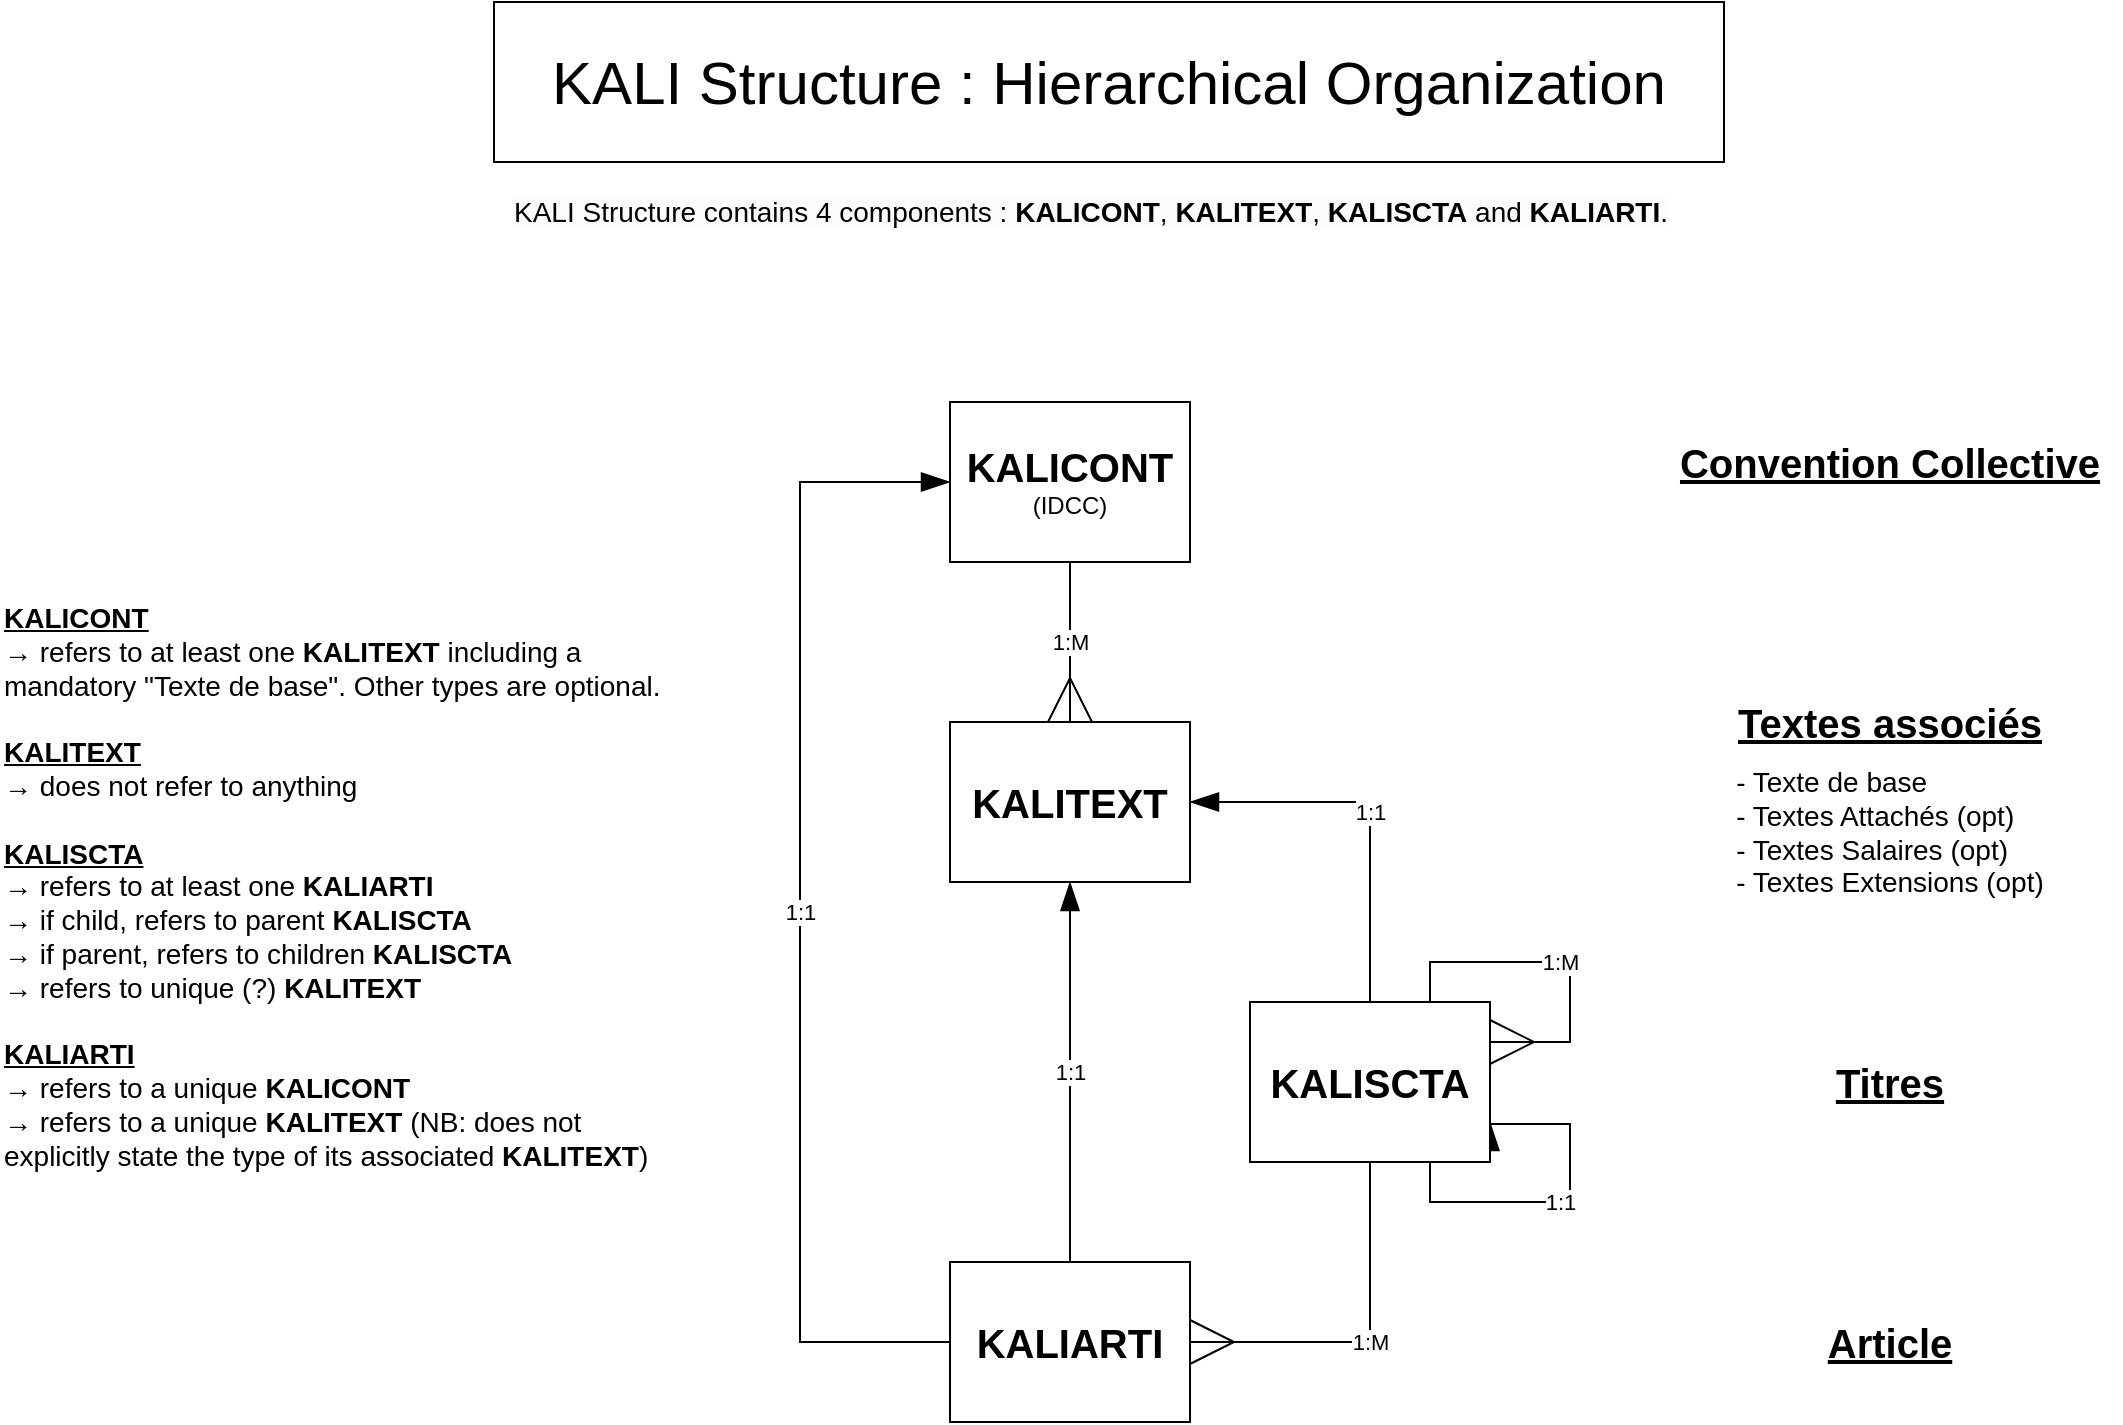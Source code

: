 <mxfile version="26.1.1">
  <diagram name="Page-1" id="x6WCMQ3A-0UnCoul7Sup">
    <mxGraphModel dx="1716" dy="1264" grid="1" gridSize="10" guides="1" tooltips="1" connect="1" arrows="1" fold="1" page="1" pageScale="1" pageWidth="1169" pageHeight="827" math="0" shadow="0">
      <root>
        <mxCell id="0" />
        <mxCell id="1" parent="0" />
        <mxCell id="DG9RBlHQnsFQE6wTLfxC-10" value="1:1" style="edgeStyle=orthogonalEdgeStyle;rounded=0;orthogonalLoop=1;jettySize=auto;html=1;entryX=0.5;entryY=1;entryDx=0;entryDy=0;endSize=12;endArrow=blockThin;endFill=1;" edge="1" parent="1" source="znOTe2cEVeG6_46OxFQ5-1" target="znOTe2cEVeG6_46OxFQ5-2">
          <mxGeometry relative="1" as="geometry">
            <mxPoint as="offset" />
          </mxGeometry>
        </mxCell>
        <mxCell id="DG9RBlHQnsFQE6wTLfxC-30" value="1:1" style="edgeStyle=orthogonalEdgeStyle;rounded=0;orthogonalLoop=1;jettySize=auto;html=1;exitX=0;exitY=0.5;exitDx=0;exitDy=0;entryX=0;entryY=0.5;entryDx=0;entryDy=0;endArrow=blockThin;endFill=1;endSize=12;" edge="1" parent="1" source="znOTe2cEVeG6_46OxFQ5-1" target="znOTe2cEVeG6_46OxFQ5-3">
          <mxGeometry relative="1" as="geometry">
            <Array as="points">
              <mxPoint x="440" y="710" />
              <mxPoint x="440" y="280" />
            </Array>
          </mxGeometry>
        </mxCell>
        <mxCell id="znOTe2cEVeG6_46OxFQ5-1" value="&lt;b&gt;&lt;font style=&quot;font-size: 20px;&quot;&gt;KALIARTI&lt;/font&gt;&lt;/b&gt;" style="rounded=0;whiteSpace=wrap;html=1;" parent="1" vertex="1">
          <mxGeometry x="515.01" y="670" width="120" height="80" as="geometry" />
        </mxCell>
        <mxCell id="znOTe2cEVeG6_46OxFQ5-2" value="&lt;b&gt;&lt;font style=&quot;font-size: 20px;&quot;&gt;KALITEXT&lt;/font&gt;&lt;/b&gt;" style="rounded=0;whiteSpace=wrap;html=1;align=center;" parent="1" vertex="1">
          <mxGeometry x="515" y="400" width="120.01" height="80" as="geometry" />
        </mxCell>
        <mxCell id="DG9RBlHQnsFQE6wTLfxC-15" value="1:M" style="edgeStyle=orthogonalEdgeStyle;rounded=0;orthogonalLoop=1;jettySize=auto;html=1;entryX=0.5;entryY=0;entryDx=0;entryDy=0;endArrow=ERmany;endFill=0;endSize=20;" edge="1" parent="1" source="znOTe2cEVeG6_46OxFQ5-3" target="znOTe2cEVeG6_46OxFQ5-2">
          <mxGeometry relative="1" as="geometry" />
        </mxCell>
        <mxCell id="znOTe2cEVeG6_46OxFQ5-3" value="&lt;b&gt;&lt;font style=&quot;font-size: 20px;&quot;&gt;KALICONT&lt;/font&gt;&lt;/b&gt;&lt;div&gt;(IDCC)&lt;/div&gt;" style="rounded=0;whiteSpace=wrap;html=1;" parent="1" vertex="1">
          <mxGeometry x="515" y="240" width="120" height="80" as="geometry" />
        </mxCell>
        <mxCell id="DG9RBlHQnsFQE6wTLfxC-20" value="Convention Collective" style="text;html=1;align=center;verticalAlign=middle;whiteSpace=wrap;rounded=0;fontSize=20;fontStyle=5" vertex="1" parent="1">
          <mxGeometry x="870.08" y="240" width="230" height="60" as="geometry" />
        </mxCell>
        <mxCell id="DG9RBlHQnsFQE6wTLfxC-21" value="Article" style="text;html=1;align=center;verticalAlign=middle;whiteSpace=wrap;rounded=0;fontSize=20;fontStyle=5" vertex="1" parent="1">
          <mxGeometry x="870.08" y="680" width="230" height="60" as="geometry" />
        </mxCell>
        <mxCell id="DG9RBlHQnsFQE6wTLfxC-22" value="Textes associés" style="text;html=1;align=center;verticalAlign=middle;whiteSpace=wrap;rounded=0;fontSize=20;fontStyle=5" vertex="1" parent="1">
          <mxGeometry x="870.08" y="370" width="230" height="60" as="geometry" />
        </mxCell>
        <mxCell id="DG9RBlHQnsFQE6wTLfxC-23" value="KALI Structure : Hierarchical Organization" style="text;html=1;align=center;verticalAlign=middle;whiteSpace=wrap;rounded=0;fontSize=30;strokeColor=default;" vertex="1" parent="1">
          <mxGeometry x="287" y="40" width="615" height="80" as="geometry" />
        </mxCell>
        <mxCell id="DG9RBlHQnsFQE6wTLfxC-26" value="&lt;div style=&quot;text-align: left;&quot;&gt;- Texte de base&lt;/div&gt;&lt;div style=&quot;text-align: left;&quot;&gt;- Textes Attachés (opt)&lt;/div&gt;&lt;div style=&quot;text-align: left;&quot;&gt;- Textes Salaires&lt;span style=&quot;background-color: transparent; color: light-dark(rgb(0, 0, 0), rgb(255, 255, 255));&quot;&gt;&amp;nbsp;&lt;/span&gt;&lt;span style=&quot;background-color: transparent; color: light-dark(rgb(0, 0, 0), rgb(255, 255, 255));&quot;&gt;(opt)&lt;/span&gt;&lt;/div&gt;&lt;div style=&quot;text-align: left;&quot;&gt;- Textes Extensions&lt;span style=&quot;background-color: transparent; color: light-dark(rgb(0, 0, 0), rgb(255, 255, 255));&quot;&gt;&amp;nbsp;&lt;/span&gt;&lt;span style=&quot;background-color: transparent; color: light-dark(rgb(0, 0, 0), rgb(255, 255, 255));&quot;&gt;(opt)&lt;/span&gt;&lt;/div&gt;" style="text;html=1;align=center;verticalAlign=middle;whiteSpace=wrap;rounded=0;fontSize=14;" vertex="1" parent="1">
          <mxGeometry x="895.08" y="420" width="180" height="70" as="geometry" />
        </mxCell>
        <mxCell id="DG9RBlHQnsFQE6wTLfxC-27" value="&lt;div&gt;&lt;br&gt;&lt;/div&gt;&lt;div&gt;&lt;div&gt;&lt;div&gt;&lt;span style=&quot;font-size: 14px;&quot;&gt;&lt;b&gt;&lt;u&gt;KALICONT&lt;/u&gt;&lt;/b&gt;&lt;/span&gt;&lt;/div&gt;&lt;div&gt;&lt;span style=&quot;font-size: 14px;&quot;&gt;→ refers to at least one &lt;b&gt;KALITEXT&lt;/b&gt; including a mandatory &quot;Texte de base&quot;. Other types are optional.&lt;/span&gt;&lt;span style=&quot;font-size: 14px;&quot;&gt;&lt;/span&gt;&lt;/div&gt;&lt;div&gt;&lt;font style=&quot;font-size: 14px;&quot;&gt;&lt;br&gt;&lt;/font&gt;&lt;/div&gt;&lt;div&gt;&lt;font style=&quot;font-size: 14px;&quot;&gt;&lt;b&gt;&lt;u&gt;KALITEXT&lt;/u&gt;&lt;/b&gt;&lt;/font&gt;&lt;/div&gt;&lt;div&gt;&lt;font style=&quot;font-size: 14px;&quot;&gt;→ does not refer to anything&lt;/font&gt;&lt;/div&gt;&lt;div&gt;&lt;font style=&quot;font-size: 14px;&quot;&gt;&lt;br&gt;&lt;/font&gt;&lt;/div&gt;&lt;div&gt;&lt;font style=&quot;font-size: 14px;&quot;&gt;&lt;b&gt;&lt;u&gt;KALISCTA&lt;/u&gt;&lt;/b&gt;&amp;nbsp;&lt;/font&gt;&lt;/div&gt;&lt;div&gt;&lt;font style=&quot;font-size: 14px;&quot;&gt;&lt;span style=&quot;background-color: transparent; color: light-dark(rgb(0, 0, 0), rgb(255, 255, 255));&quot;&gt;→&amp;nbsp;&lt;/span&gt;refers to at least one&amp;nbsp;&lt;b&gt;KALIARTI&lt;/b&gt;&lt;/font&gt;&lt;/div&gt;&lt;div&gt;&lt;font style=&quot;font-size: 14px;&quot;&gt;&lt;span style=&quot;background-color: transparent; color: light-dark(rgb(0, 0, 0), rgb(255, 255, 255));&quot;&gt;→&lt;/span&gt;&amp;nbsp;if child, refers to parent &lt;b&gt;KALISCTA&lt;/b&gt;&lt;/font&gt;&lt;/div&gt;&lt;div&gt;&lt;font style=&quot;font-size: 14px;&quot;&gt;&lt;span style=&quot;background-color: transparent; color: light-dark(rgb(0, 0, 0), rgb(255, 255, 255));&quot;&gt;→&lt;/span&gt;&amp;nbsp;if parent, refers to children &lt;b&gt;KALISCTA&lt;/b&gt;&lt;/font&gt;&lt;/div&gt;&lt;div&gt;&lt;font style=&quot;font-size: 14px;&quot;&gt;&lt;span style=&quot;background-color: transparent; color: light-dark(rgb(0, 0, 0), rgb(255, 255, 255));&quot;&gt;→&lt;/span&gt;&amp;nbsp;refers to unique (?)&amp;nbsp;&lt;b&gt;KALITEXT&lt;/b&gt;&lt;/font&gt;&lt;/div&gt;&lt;div&gt;&lt;font style=&quot;font-size: 14px;&quot;&gt;&lt;br&gt;&lt;/font&gt;&lt;/div&gt;&lt;div&gt;&lt;font style=&quot;font-size: 14px;&quot;&gt;&lt;b&gt;&lt;u&gt;KALIARTI&lt;/u&gt;&lt;/b&gt;&lt;/font&gt;&lt;/div&gt;&lt;div&gt;&lt;font style=&quot;font-size: 14px;&quot;&gt;→ refers to a unique &lt;b&gt;KALICONT&lt;/b&gt;&lt;/font&gt;&lt;/div&gt;&lt;div&gt;&lt;font style=&quot;font-size: 14px;&quot;&gt;→ refers to a unique &lt;b&gt;KALITEXT&lt;/b&gt; (NB:&amp;nbsp;&lt;/font&gt;&lt;span style=&quot;background-color: transparent; color: light-dark(rgb(0, 0, 0), rgb(255, 255, 255)); font-size: 14px;&quot;&gt;does not explicitly state the type of its associated &lt;b&gt;KALITEXT&lt;/b&gt;)&lt;/span&gt;&lt;/div&gt;&lt;/div&gt;&lt;/div&gt;" style="text;html=1;align=left;verticalAlign=middle;whiteSpace=wrap;rounded=0;" vertex="1" parent="1">
          <mxGeometry x="40" y="320" width="340" height="310" as="geometry" />
        </mxCell>
        <mxCell id="DG9RBlHQnsFQE6wTLfxC-29" value="1:M" style="edgeStyle=orthogonalEdgeStyle;rounded=0;orthogonalLoop=1;jettySize=auto;html=1;entryX=1;entryY=0.5;entryDx=0;entryDy=0;endArrow=ERmany;endFill=0;endSize=20;" edge="1" parent="1" source="DG9RBlHQnsFQE6wTLfxC-28" target="znOTe2cEVeG6_46OxFQ5-1">
          <mxGeometry relative="1" as="geometry">
            <Array as="points">
              <mxPoint x="725" y="710" />
            </Array>
          </mxGeometry>
        </mxCell>
        <mxCell id="DG9RBlHQnsFQE6wTLfxC-31" value="1:1" style="edgeStyle=orthogonalEdgeStyle;rounded=0;orthogonalLoop=1;jettySize=auto;html=1;entryX=1;entryY=0.5;entryDx=0;entryDy=0;endSize=12;endArrow=blockThin;endFill=1;" edge="1" parent="1" source="DG9RBlHQnsFQE6wTLfxC-28" target="znOTe2cEVeG6_46OxFQ5-2">
          <mxGeometry relative="1" as="geometry">
            <Array as="points">
              <mxPoint x="725" y="440" />
            </Array>
          </mxGeometry>
        </mxCell>
        <mxCell id="DG9RBlHQnsFQE6wTLfxC-33" value="1:1" style="edgeStyle=orthogonalEdgeStyle;rounded=0;orthogonalLoop=1;jettySize=auto;html=1;exitX=0.75;exitY=1;exitDx=0;exitDy=0;entryX=1;entryY=0.75;entryDx=0;entryDy=0;endArrow=blockThin;endFill=1;endSize=12;" edge="1" parent="1" source="DG9RBlHQnsFQE6wTLfxC-28" target="DG9RBlHQnsFQE6wTLfxC-28">
          <mxGeometry relative="1" as="geometry">
            <mxPoint x="815" y="600.0" as="targetPoint" />
            <Array as="points">
              <mxPoint x="755" y="640" />
              <mxPoint x="825" y="640" />
              <mxPoint x="825" y="601" />
              <mxPoint x="785" y="601" />
            </Array>
          </mxGeometry>
        </mxCell>
        <mxCell id="DG9RBlHQnsFQE6wTLfxC-28" value="&lt;b&gt;&lt;font style=&quot;font-size: 20px;&quot;&gt;KALISCTA&lt;/font&gt;&lt;/b&gt;" style="rounded=0;whiteSpace=wrap;html=1;" vertex="1" parent="1">
          <mxGeometry x="665" y="540" width="120" height="80" as="geometry" />
        </mxCell>
        <mxCell id="DG9RBlHQnsFQE6wTLfxC-32" value="1:M" style="edgeStyle=orthogonalEdgeStyle;rounded=0;orthogonalLoop=1;jettySize=auto;html=1;endArrow=ERmany;endFill=0;endSize=20;exitX=0.75;exitY=0;exitDx=0;exitDy=0;entryX=1;entryY=0.25;entryDx=0;entryDy=0;" edge="1" parent="1" source="DG9RBlHQnsFQE6wTLfxC-28" target="DG9RBlHQnsFQE6wTLfxC-28">
          <mxGeometry relative="1" as="geometry">
            <mxPoint x="775" y="540" as="sourcePoint" />
            <mxPoint x="805" y="560" as="targetPoint" />
            <Array as="points">
              <mxPoint x="755" y="520" />
              <mxPoint x="825" y="520" />
              <mxPoint x="825" y="560" />
            </Array>
          </mxGeometry>
        </mxCell>
        <mxCell id="DG9RBlHQnsFQE6wTLfxC-34" value="Titres" style="text;html=1;align=center;verticalAlign=middle;whiteSpace=wrap;rounded=0;fontSize=20;fontStyle=5" vertex="1" parent="1">
          <mxGeometry x="870.08" y="550" width="230" height="60" as="geometry" />
        </mxCell>
        <mxCell id="DG9RBlHQnsFQE6wTLfxC-35" value="&lt;font style=&quot;forced-color-adjust: none; color: rgb(0, 0, 0); font-family: Helvetica; font-style: normal; font-variant-ligatures: normal; font-variant-caps: normal; font-weight: 400; letter-spacing: normal; orphans: 2; text-align: left; text-indent: 0px; text-transform: none; widows: 2; word-spacing: 0px; -webkit-text-stroke-width: 0px; white-space: normal; background-color: rgb(251, 251, 251); text-decoration-thickness: initial; text-decoration-style: initial; text-decoration-color: initial; font-size: 14px;&quot;&gt;KALI Structure contains 4 components :&amp;nbsp;&lt;/font&gt;&lt;b style=&quot;font-size: 14px; background-color: light-dark(rgb(251, 251, 251), rgb(21, 21, 21)); color: light-dark(rgb(0, 0, 0), rgb(237, 237, 237));&quot;&gt;KALICONT&lt;/b&gt;&lt;span style=&quot;font-size: 14px; background-color: light-dark(rgb(251, 251, 251), rgb(21, 21, 21)); color: light-dark(rgb(0, 0, 0), rgb(237, 237, 237));&quot;&gt;,&lt;/span&gt;&lt;span style=&quot;font-size: 14px; background-color: light-dark(rgb(251, 251, 251), rgb(21, 21, 21)); color: light-dark(rgb(0, 0, 0), rgb(237, 237, 237));&quot;&gt;&amp;nbsp;&lt;/span&gt;&lt;b style=&quot;font-size: 14px; background-color: light-dark(rgb(251, 251, 251), rgb(21, 21, 21)); color: light-dark(rgb(0, 0, 0), rgb(237, 237, 237));&quot;&gt;KALITEXT&lt;/b&gt;&lt;span style=&quot;font-size: 14px; background-color: light-dark(rgb(251, 251, 251), rgb(21, 21, 21)); color: light-dark(rgb(0, 0, 0), rgb(237, 237, 237));&quot;&gt;,&lt;/span&gt;&lt;span style=&quot;font-size: 14px; background-color: light-dark(rgb(251, 251, 251), rgb(21, 21, 21)); color: light-dark(rgb(0, 0, 0), rgb(237, 237, 237));&quot;&gt;&amp;nbsp;&lt;/span&gt;&lt;b style=&quot;font-size: 14px; background-color: light-dark(rgb(251, 251, 251), rgb(21, 21, 21)); color: light-dark(rgb(0, 0, 0), rgb(237, 237, 237));&quot;&gt;KALISCTA&lt;/b&gt;&lt;span style=&quot;font-size: 14px; background-color: light-dark(rgb(251, 251, 251), rgb(21, 21, 21)); color: light-dark(rgb(0, 0, 0), rgb(237, 237, 237));&quot;&gt;&amp;nbsp;&lt;/span&gt;&lt;span style=&quot;font-size: 14px; background-color: light-dark(rgb(251, 251, 251), rgb(21, 21, 21)); color: light-dark(rgb(0, 0, 0), rgb(237, 237, 237));&quot;&gt;and&lt;/span&gt;&lt;span style=&quot;font-size: 14px; background-color: light-dark(rgb(251, 251, 251), rgb(21, 21, 21)); color: light-dark(rgb(0, 0, 0), rgb(237, 237, 237));&quot;&gt;&amp;nbsp;&lt;/span&gt;&lt;b style=&quot;font-size: 14px; background-color: light-dark(rgb(251, 251, 251), rgb(21, 21, 21)); color: light-dark(rgb(0, 0, 0), rgb(237, 237, 237));&quot;&gt;KALIARTI&lt;/b&gt;&lt;span style=&quot;font-size: 14px; background-color: light-dark(rgb(251, 251, 251), rgb(21, 21, 21)); color: light-dark(rgb(0, 0, 0), rgb(237, 237, 237));&quot;&gt;.&lt;/span&gt;" style="text;whiteSpace=wrap;html=1;" vertex="1" parent="1">
          <mxGeometry x="295.08" y="130" width="600" height="60" as="geometry" />
        </mxCell>
      </root>
    </mxGraphModel>
  </diagram>
</mxfile>
